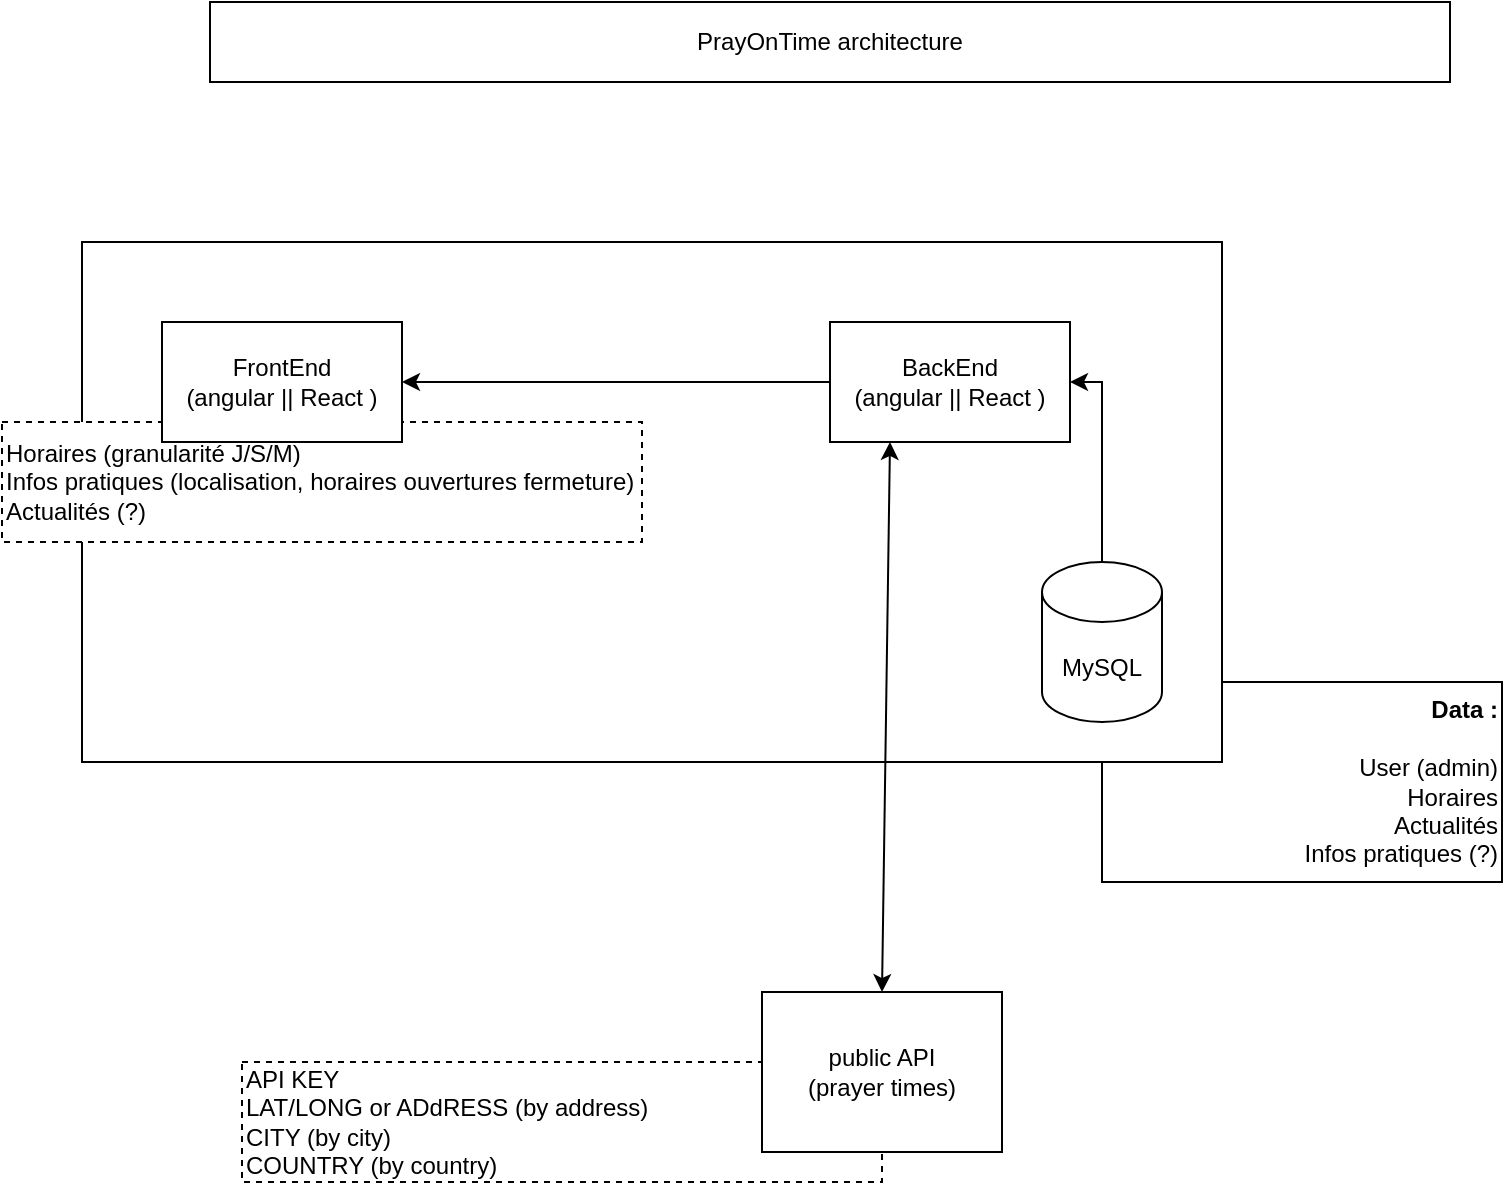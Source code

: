 <mxfile version="20.2.0" type="github">
  <diagram id="jCoL7ZVmwW8w7qaCQZwJ" name="Page-1">
    <mxGraphModel dx="946" dy="612" grid="1" gridSize="10" guides="1" tooltips="1" connect="1" arrows="1" fold="1" page="1" pageScale="1" pageWidth="827" pageHeight="1169" math="0" shadow="0">
      <root>
        <mxCell id="0" />
        <mxCell id="1" parent="0" />
        <mxCell id="F5ftmGO7wiDCaycZ3G9j-14" value="&lt;div&gt;API KEY&lt;/div&gt;&lt;div&gt;LAT/LONG or ADdRESS (by address)&lt;br&gt;&lt;/div&gt;&lt;div&gt;CITY (by city)&lt;br&gt;&lt;/div&gt;&lt;div&gt;COUNTRY (by country)&lt;br&gt;&lt;/div&gt;" style="rounded=0;whiteSpace=wrap;html=1;dashed=1;align=left;" vertex="1" parent="1">
          <mxGeometry x="120" y="540" width="320" height="60" as="geometry" />
        </mxCell>
        <mxCell id="F5ftmGO7wiDCaycZ3G9j-6" value="&lt;div&gt;&lt;b&gt;Data : &lt;br&gt;&lt;/b&gt;&lt;/div&gt;&lt;div&gt;&lt;b&gt;&lt;br&gt;&lt;/b&gt;&lt;/div&gt;&lt;div&gt;User (admin)&lt;/div&gt;&lt;div&gt;Horaires&lt;/div&gt;&lt;div&gt;Actualités&lt;/div&gt;&lt;div&gt;Infos pratiques (?)&lt;br&gt;&lt;/div&gt;" style="rounded=0;whiteSpace=wrap;html=1;align=right;" vertex="1" parent="1">
          <mxGeometry x="550" y="350" width="200" height="100" as="geometry" />
        </mxCell>
        <mxCell id="F5ftmGO7wiDCaycZ3G9j-7" value="" style="rounded=0;whiteSpace=wrap;html=1;" vertex="1" parent="1">
          <mxGeometry x="40" y="130" width="570" height="260" as="geometry" />
        </mxCell>
        <mxCell id="F5ftmGO7wiDCaycZ3G9j-1" value="PrayOnTime architecture" style="rounded=0;whiteSpace=wrap;html=1;" vertex="1" parent="1">
          <mxGeometry x="104" y="10" width="620" height="40" as="geometry" />
        </mxCell>
        <mxCell id="F5ftmGO7wiDCaycZ3G9j-3" value="&lt;div&gt;BackEnd&lt;/div&gt;&lt;div&gt;(angular || React ) &lt;br&gt;&lt;/div&gt;" style="rounded=0;whiteSpace=wrap;html=1;" vertex="1" parent="1">
          <mxGeometry x="414" y="170" width="120" height="60" as="geometry" />
        </mxCell>
        <mxCell id="F5ftmGO7wiDCaycZ3G9j-9" value="" style="edgeStyle=orthogonalEdgeStyle;rounded=0;orthogonalLoop=1;jettySize=auto;html=1;" edge="1" parent="1" source="F5ftmGO7wiDCaycZ3G9j-4" target="F5ftmGO7wiDCaycZ3G9j-3">
          <mxGeometry relative="1" as="geometry">
            <Array as="points">
              <mxPoint x="550" y="200" />
            </Array>
          </mxGeometry>
        </mxCell>
        <mxCell id="F5ftmGO7wiDCaycZ3G9j-4" value="MySQL" style="shape=cylinder3;whiteSpace=wrap;html=1;boundedLbl=1;backgroundOutline=1;size=15;" vertex="1" parent="1">
          <mxGeometry x="520" y="290" width="60" height="80" as="geometry" />
        </mxCell>
        <mxCell id="F5ftmGO7wiDCaycZ3G9j-5" value="&lt;div&gt;public API&lt;/div&gt;&lt;div&gt;(prayer times)&lt;br&gt;&lt;/div&gt;" style="rounded=0;whiteSpace=wrap;html=1;" vertex="1" parent="1">
          <mxGeometry x="380" y="505" width="120" height="80" as="geometry" />
        </mxCell>
        <mxCell id="F5ftmGO7wiDCaycZ3G9j-10" value="" style="endArrow=classic;html=1;rounded=0;entryX=1;entryY=0.5;entryDx=0;entryDy=0;exitX=0;exitY=0.5;exitDx=0;exitDy=0;" edge="1" parent="1" source="F5ftmGO7wiDCaycZ3G9j-3" target="F5ftmGO7wiDCaycZ3G9j-2">
          <mxGeometry width="50" height="50" relative="1" as="geometry">
            <mxPoint x="390" y="350" as="sourcePoint" />
            <mxPoint x="440" y="300" as="targetPoint" />
          </mxGeometry>
        </mxCell>
        <mxCell id="F5ftmGO7wiDCaycZ3G9j-11" value="" style="endArrow=classic;html=1;rounded=0;exitX=0.25;exitY=1;exitDx=0;exitDy=0;entryX=0.5;entryY=0;entryDx=0;entryDy=0;startArrow=classic;startFill=1;" edge="1" parent="1" source="F5ftmGO7wiDCaycZ3G9j-3" target="F5ftmGO7wiDCaycZ3G9j-5">
          <mxGeometry width="50" height="50" relative="1" as="geometry">
            <mxPoint x="390" y="350" as="sourcePoint" />
            <mxPoint x="440" y="300" as="targetPoint" />
          </mxGeometry>
        </mxCell>
        <mxCell id="F5ftmGO7wiDCaycZ3G9j-13" value="&lt;div&gt;Horaires (granularité J/S/M)&lt;/div&gt;&lt;div&gt;Infos pratiques (localisation, horaires ouvertures fermeture)&lt;/div&gt;&lt;div&gt;Actualités (?)&lt;br&gt;&lt;/div&gt;" style="rounded=0;whiteSpace=wrap;html=1;dashed=1;align=left;" vertex="1" parent="1">
          <mxGeometry y="220" width="320" height="60" as="geometry" />
        </mxCell>
        <mxCell id="F5ftmGO7wiDCaycZ3G9j-2" value="&lt;div&gt;FrontEnd&lt;/div&gt;&lt;div&gt;(angular || React ) &lt;br&gt;&lt;/div&gt;" style="rounded=0;whiteSpace=wrap;html=1;" vertex="1" parent="1">
          <mxGeometry x="80" y="170" width="120" height="60" as="geometry" />
        </mxCell>
      </root>
    </mxGraphModel>
  </diagram>
</mxfile>
